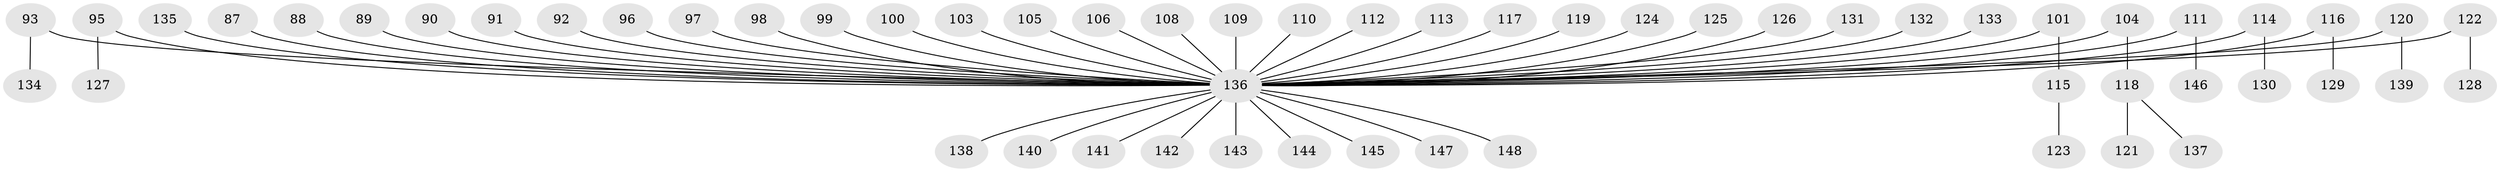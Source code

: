 // original degree distribution, {4: 0.07432432432432433, 1: 0.4797297297297297, 6: 0.02027027027027027, 7: 0.02027027027027027, 3: 0.0945945945945946, 5: 0.013513513513513514, 2: 0.2972972972972973}
// Generated by graph-tools (version 1.1) at 2025/55/03/04/25 21:55:57]
// undirected, 59 vertices, 58 edges
graph export_dot {
graph [start="1"]
  node [color=gray90,style=filled];
  87;
  88;
  89;
  90;
  91;
  92;
  93;
  95;
  96;
  97;
  98;
  99;
  100;
  101;
  103;
  104;
  105;
  106;
  108;
  109;
  110;
  111;
  112;
  113;
  114 [super="+81+94"];
  115;
  116 [super="+107"];
  117;
  118;
  119;
  120;
  121;
  122;
  123;
  124;
  125;
  126;
  127;
  128;
  129;
  130;
  131;
  132;
  133;
  134;
  135;
  136 [super="+35+23+36+58+30+61+40+69+54+25+29+41+45+47+49+46+48+50+53+51+52+55+56+67+59+60+62+57+63+65+71+64+66+77+76+68+82+83+70+72+73+75+102+78+79+80+84+86+85"];
  137;
  138;
  139;
  140;
  141;
  142;
  143;
  144;
  145;
  146;
  147;
  148;
  87 -- 136;
  88 -- 136;
  89 -- 136;
  90 -- 136;
  91 -- 136;
  92 -- 136;
  93 -- 134;
  93 -- 136;
  95 -- 127;
  95 -- 136;
  96 -- 136;
  97 -- 136;
  98 -- 136;
  99 -- 136;
  100 -- 136;
  101 -- 115;
  101 -- 136;
  103 -- 136;
  104 -- 118;
  104 -- 136;
  105 -- 136;
  106 -- 136;
  108 -- 136;
  109 -- 136;
  110 -- 136;
  111 -- 146;
  111 -- 136;
  112 -- 136;
  113 -- 136;
  114 -- 130;
  114 -- 136;
  115 -- 123;
  116 -- 129;
  116 -- 136;
  117 -- 136;
  118 -- 121;
  118 -- 137;
  119 -- 136;
  120 -- 139;
  120 -- 136;
  122 -- 128;
  122 -- 136;
  124 -- 136;
  125 -- 136;
  126 -- 136;
  131 -- 136;
  132 -- 136;
  133 -- 136;
  135 -- 136;
  136 -- 148;
  136 -- 147;
  136 -- 142;
  136 -- 138;
  136 -- 144;
  136 -- 141;
  136 -- 143;
  136 -- 140;
  136 -- 145;
}
